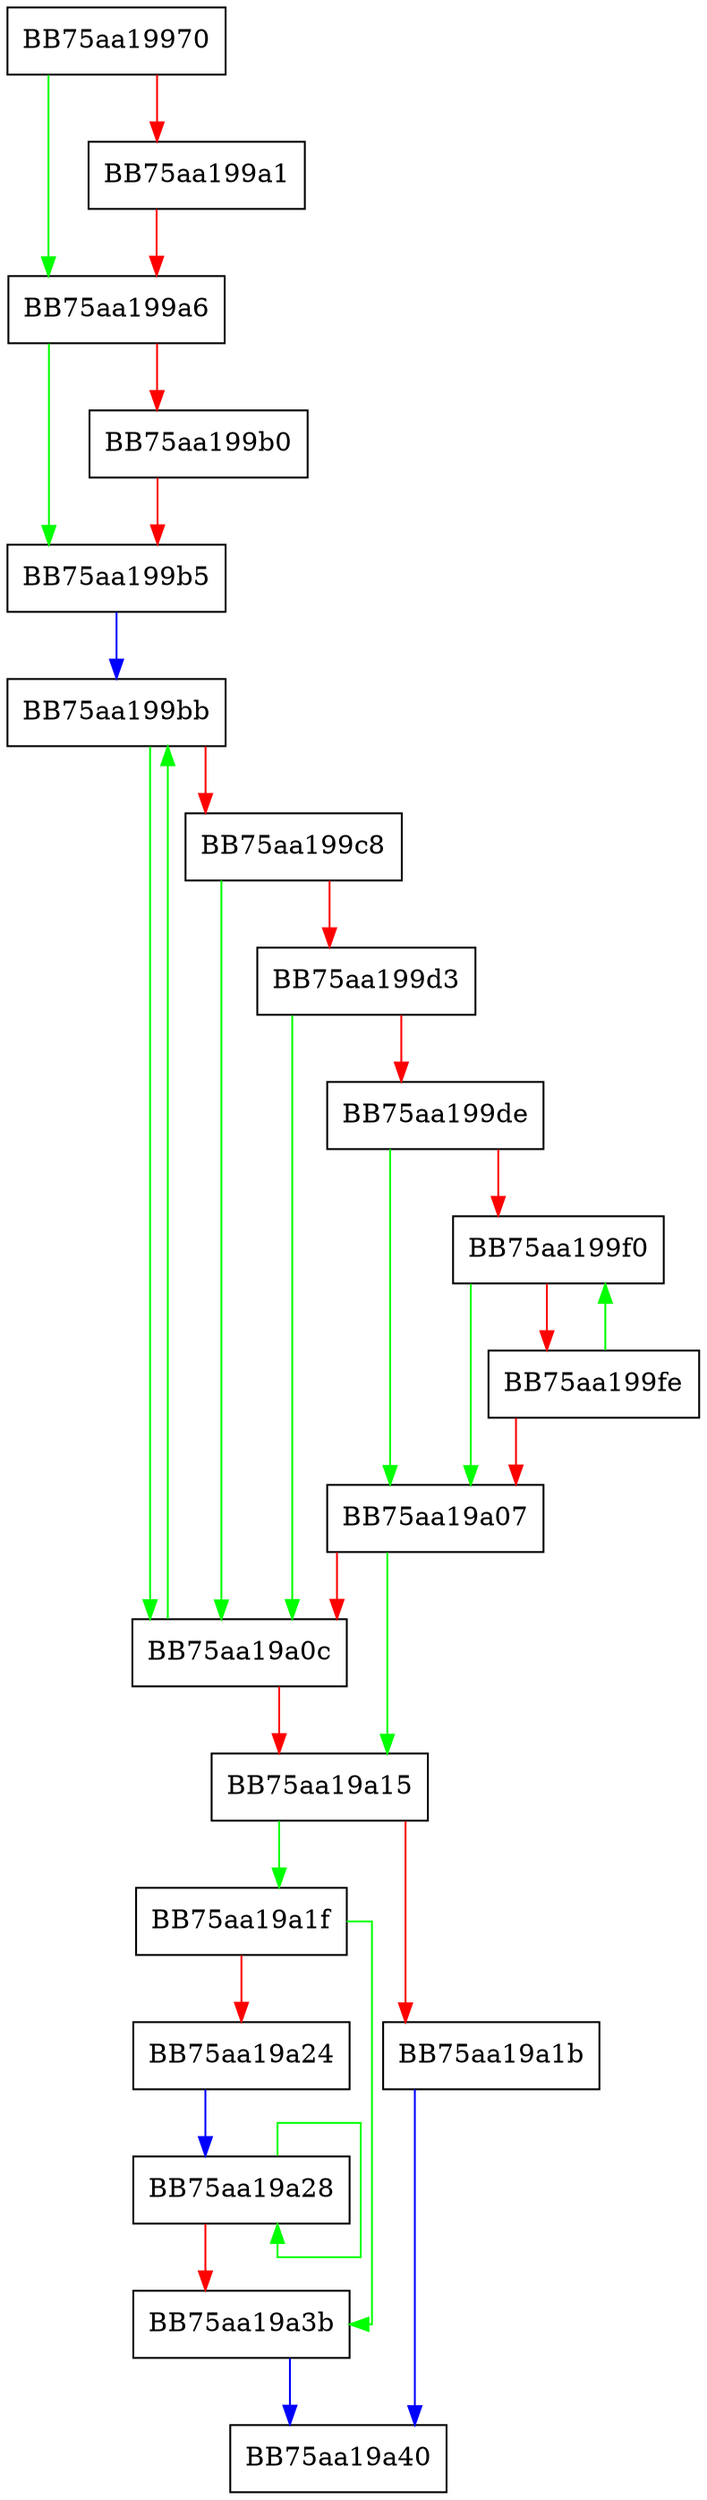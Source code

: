 digraph xray_probe_rol32 {
  node [shape="box"];
  graph [splines=ortho];
  BB75aa19970 -> BB75aa199a6 [color="green"];
  BB75aa19970 -> BB75aa199a1 [color="red"];
  BB75aa199a1 -> BB75aa199a6 [color="red"];
  BB75aa199a6 -> BB75aa199b5 [color="green"];
  BB75aa199a6 -> BB75aa199b0 [color="red"];
  BB75aa199b0 -> BB75aa199b5 [color="red"];
  BB75aa199b5 -> BB75aa199bb [color="blue"];
  BB75aa199bb -> BB75aa19a0c [color="green"];
  BB75aa199bb -> BB75aa199c8 [color="red"];
  BB75aa199c8 -> BB75aa19a0c [color="green"];
  BB75aa199c8 -> BB75aa199d3 [color="red"];
  BB75aa199d3 -> BB75aa19a0c [color="green"];
  BB75aa199d3 -> BB75aa199de [color="red"];
  BB75aa199de -> BB75aa19a07 [color="green"];
  BB75aa199de -> BB75aa199f0 [color="red"];
  BB75aa199f0 -> BB75aa19a07 [color="green"];
  BB75aa199f0 -> BB75aa199fe [color="red"];
  BB75aa199fe -> BB75aa199f0 [color="green"];
  BB75aa199fe -> BB75aa19a07 [color="red"];
  BB75aa19a07 -> BB75aa19a15 [color="green"];
  BB75aa19a07 -> BB75aa19a0c [color="red"];
  BB75aa19a0c -> BB75aa199bb [color="green"];
  BB75aa19a0c -> BB75aa19a15 [color="red"];
  BB75aa19a15 -> BB75aa19a1f [color="green"];
  BB75aa19a15 -> BB75aa19a1b [color="red"];
  BB75aa19a1b -> BB75aa19a40 [color="blue"];
  BB75aa19a1f -> BB75aa19a3b [color="green"];
  BB75aa19a1f -> BB75aa19a24 [color="red"];
  BB75aa19a24 -> BB75aa19a28 [color="blue"];
  BB75aa19a28 -> BB75aa19a28 [color="green"];
  BB75aa19a28 -> BB75aa19a3b [color="red"];
  BB75aa19a3b -> BB75aa19a40 [color="blue"];
}